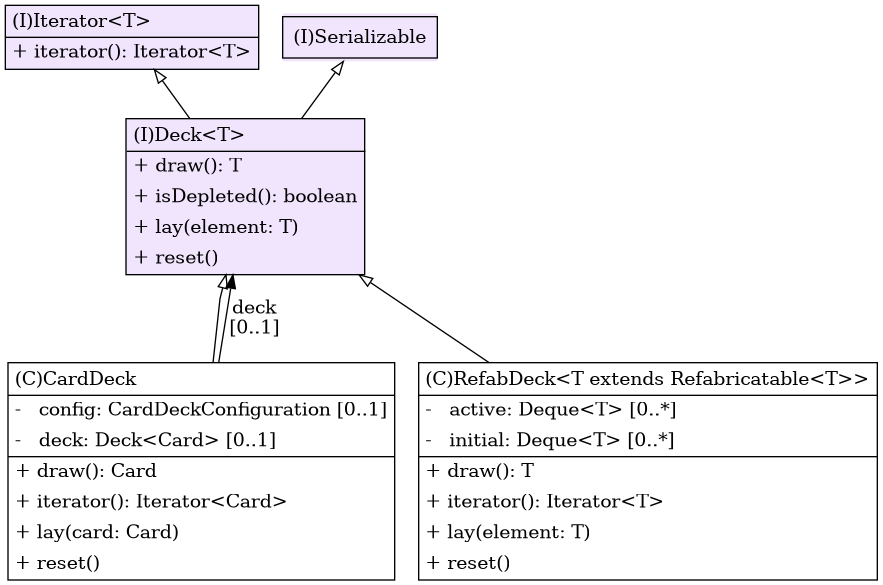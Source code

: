 @startuml

/' diagram meta data start
config=StructureConfiguration;
{
  "projectClassification": {
    "searchMode": "OpenProject", // OpenProject, AllProjects
    "includedProjects": "",
    "pathEndKeywords": "*.impl",
    "isClientPath": "",
    "isClientName": "",
    "isTestPath": "",
    "isTestName": "",
    "isMappingPath": "",
    "isMappingName": "",
    "isDataAccessPath": "",
    "isDataAccessName": "",
    "isDataStructurePath": "",
    "isDataStructureName": "",
    "isInterfaceStructuresPath": "",
    "isInterfaceStructuresName": "",
    "isEntryPointPath": "",
    "isEntryPointName": "",
    "treatFinalFieldsAsMandatory": false
  },
  "graphRestriction": {
    "classPackageExcludeFilter": "",
    "classPackageIncludeFilter": "",
    "classNameExcludeFilter": "",
    "classNameIncludeFilter": "",
    "methodNameExcludeFilter": "",
    "methodNameIncludeFilter": "",
    "removeByInheritance": "", // inheritance/annotation based filtering is done in a second step
    "removeByAnnotation": "",
    "removeByClassPackage": "", // cleanup the graph after inheritance/annotation based filtering is done
    "removeByClassName": "",
    "cutMappings": false,
    "cutEnum": false,
    "cutTests": true,
    "cutClient": true,
    "cutDataAccess": true,
    "cutInterfaceStructures": false,
    "cutDataStructures": true,
    "cutGetterAndSetter": true,
    "cutConstructors": true
  },
  "graphTraversal": {
    "forwardDepth": 1,
    "backwardDepth": 1,
    "classPackageExcludeFilter": "",
    "classPackageIncludeFilter": "",
    "classNameExcludeFilter": "",
    "classNameIncludeFilter": "",
    "methodNameExcludeFilter": "",
    "methodNameIncludeFilter": "",
    "hideMappings": false,
    "hideDataStructures": false,
    "hidePrivateMethods": false,
    "hideInterfaceCalls": false, // indirection: implementation -> interface (is hidden) -> implementation
    "onlyShowApplicationEntryPoints": false, // root node is included
    "useMethodCallsForStructureDiagram": "ForwardOnly" // ForwardOnly, BothDirections, No
  },
  "details": {
    "aggregation": "GroupByClass", // ByClass, GroupByClass, None
    "showClassGenericTypes": true,
    "showMethods": true,
    "showMethodParameterNames": true,
    "showMethodParameterTypes": true,
    "showMethodReturnType": true,
    "showPackageLevels": 0,
    "showDetailedClassStructure": true
  },
  "rootClass": "de.dhbw.karlsruhe.ase.domain.cards.Deck",
  "extensionCallbackMethod": "" // qualified.class.name#methodName - signature: public static String method(String)
}
diagram meta data end '/



digraph g {
    rankdir="TB"
    splines=polyline
    

'nodes

Iterator697264569[
	label=<<TABLE BORDER="1" CELLBORDER="0" CELLPADDING="4" CELLSPACING="0">
<TR><TD ALIGN="LEFT" >(I)Iterator&lt;T&gt;</TD></TR>
<HR/>
<TR><TD ALIGN="LEFT" >+ iterator(): Iterator&lt;T&gt;</TD></TR>
</TABLE>>
	style=filled
	margin=0
	shape=plaintext
	fillcolor="#F1E5FD"
];

Serializable697264569[
	label=<<TABLE BORDER="1" CELLBORDER="0" CELLPADDING="7" CELLSPACING="0">
<TR><TD ALIGN="LEFT" >(I)Serializable</TD></TR>
</TABLE>>
	style=filled
	margin=0
	shape=plaintext
	fillcolor="#F1E5FD"
];

Deck1697264569[
	label=<<TABLE BORDER="1" CELLBORDER="0" CELLPADDING="4" CELLSPACING="0">
<TR><TD ALIGN="LEFT" >(I)Deck&lt;T&gt;</TD></TR>
<HR/>
<TR><TD ALIGN="LEFT" >+ draw(): T</TD></TR>
<TR><TD ALIGN="LEFT" >+ isDepleted(): boolean</TD></TR>
<TR><TD ALIGN="LEFT" >+ lay(element: T)</TD></TR>
<TR><TD ALIGN="LEFT" >+ reset()</TD></TR>
</TABLE>>
	style=filled
	margin=0
	shape=plaintext
	fillcolor="#F1E5FD"
];

CardDeck1697264569[
	label=<<TABLE BORDER="1" CELLBORDER="0" CELLPADDING="4" CELLSPACING="0">
<TR><TD ALIGN="LEFT" >(C)CardDeck</TD></TR>
<HR/>
<TR><TD ALIGN="LEFT" >-   config: CardDeckConfiguration [0..1]</TD></TR>
<TR><TD ALIGN="LEFT" >-   deck: Deck&lt;Card&gt; [0..1]</TD></TR>
<HR/>
<TR><TD ALIGN="LEFT" >+ draw(): Card</TD></TR>
<TR><TD ALIGN="LEFT" >+ iterator(): Iterator&lt;Card&gt;</TD></TR>
<TR><TD ALIGN="LEFT" >+ lay(card: Card)</TD></TR>
<TR><TD ALIGN="LEFT" >+ reset()</TD></TR>
</TABLE>>
	style=filled
	margin=0
	shape=plaintext
	fillcolor="#FFFFFF"
];

RefabDeck1697264569[
	label=<<TABLE BORDER="1" CELLBORDER="0" CELLPADDING="4" CELLSPACING="0">
<TR><TD ALIGN="LEFT" >(C)RefabDeck&lt;T extends Refabricatable&lt;T&gt;&gt;</TD></TR>
<HR/>
<TR><TD ALIGN="LEFT" >-   active: Deque&lt;T&gt; [0..*]</TD></TR>
<TR><TD ALIGN="LEFT" >-   initial: Deque&lt;T&gt; [0..*]</TD></TR>
<HR/>
<TR><TD ALIGN="LEFT" >+ draw(): T</TD></TR>
<TR><TD ALIGN="LEFT" >+ iterator(): Iterator&lt;T&gt;</TD></TR>
<TR><TD ALIGN="LEFT" >+ lay(element: T)</TD></TR>
<TR><TD ALIGN="LEFT" >+ reset()</TD></TR>
</TABLE>>
	style=filled
	margin=0
	shape=plaintext
	fillcolor="#FFFFFF"
];

'edges

CardDeck1697264569 -> Deck1697264569[label="deck
[0..1]"];

Deck1697264569 -> CardDeck1697264569[arrowhead=none, arrowtail=empty, dir=both];
Deck1697264569 -> RefabDeck1697264569[arrowhead=none, arrowtail=empty, dir=both];
Iterator697264569 -> Deck1697264569[arrowhead=none, arrowtail=empty, dir=both];
Serializable697264569 -> Deck1697264569[arrowhead=none, arrowtail=empty, dir=both];

}
@enduml